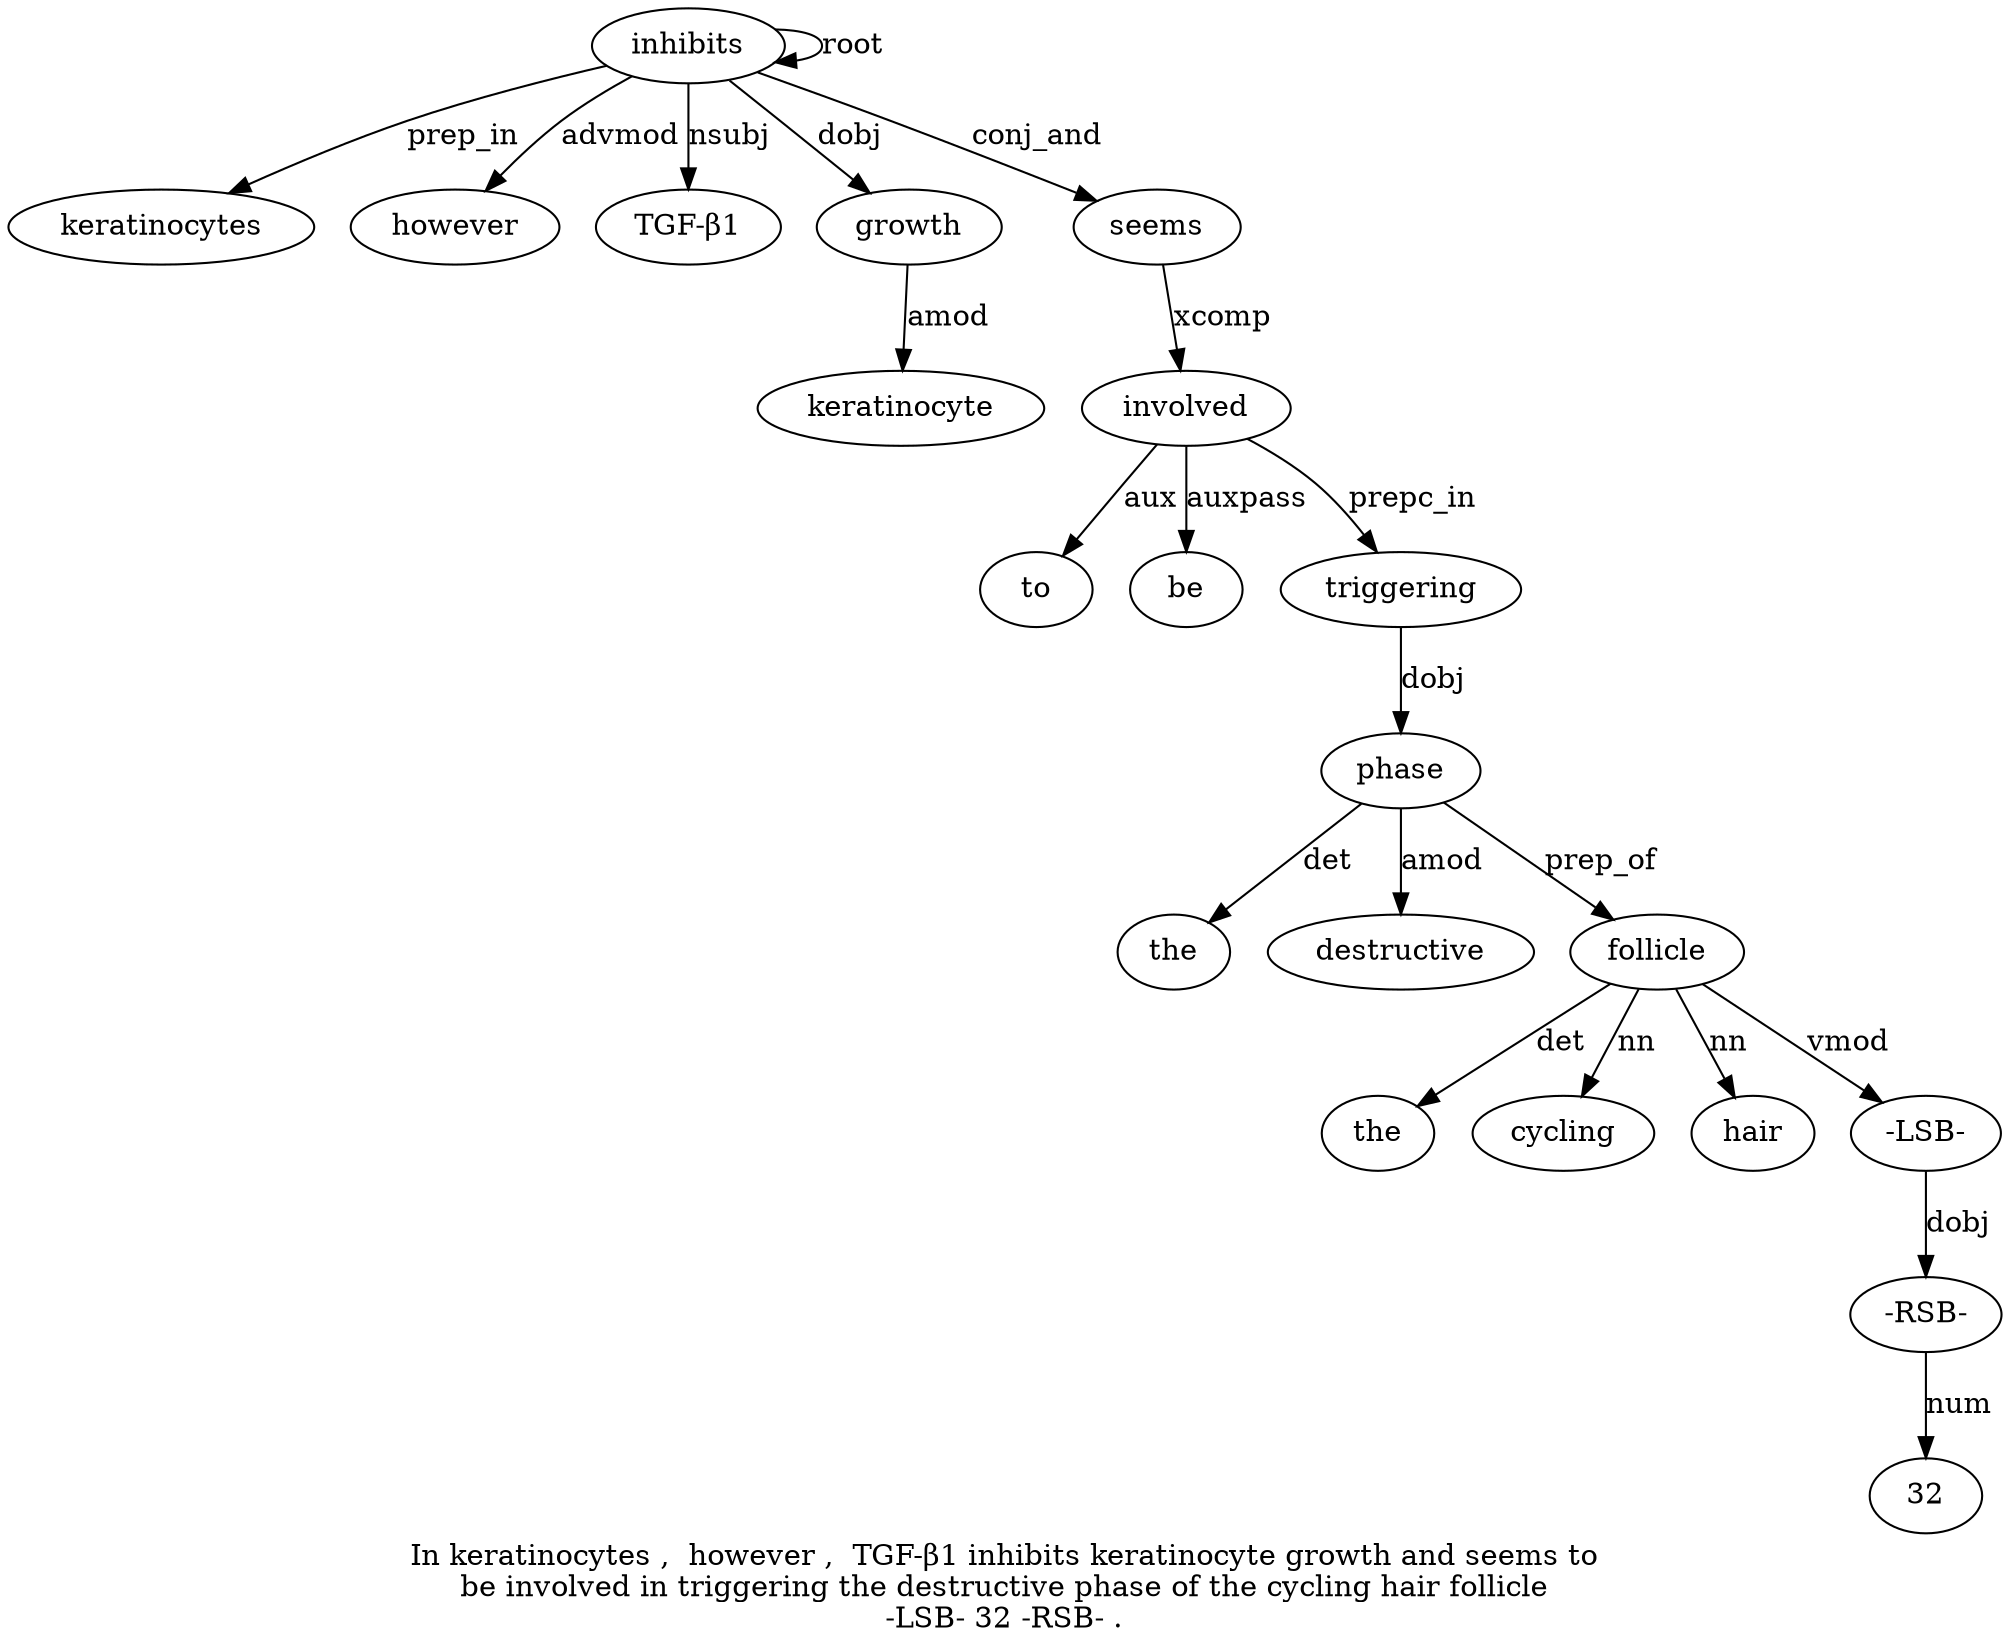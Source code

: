 digraph "In keratinocytes ,  however ,  TGF-β1 inhibits keratinocyte growth and seems to be involved in triggering the destructive phase of the cycling hair follicle -LSB- 32 -RSB- ." {
label="In keratinocytes ,  however ,  TGF-β1 inhibits keratinocyte growth and seems to
be involved in triggering the destructive phase of the cycling hair follicle
-LSB- 32 -RSB- .";
inhibits7 [style=filled, fillcolor=white, label=inhibits];
keratinocytes2 [style=filled, fillcolor=white, label=keratinocytes];
inhibits7 -> keratinocytes2  [label=prep_in];
however4 [style=filled, fillcolor=white, label=however];
inhibits7 -> however4  [label=advmod];
"TGF-β16" [style=filled, fillcolor=white, label="TGF-β1"];
inhibits7 -> "TGF-β16"  [label=nsubj];
inhibits7 -> inhibits7  [label=root];
growth9 [style=filled, fillcolor=white, label=growth];
keratinocyte8 [style=filled, fillcolor=white, label=keratinocyte];
growth9 -> keratinocyte8  [label=amod];
inhibits7 -> growth9  [label=dobj];
seems11 [style=filled, fillcolor=white, label=seems];
inhibits7 -> seems11  [label=conj_and];
involved14 [style=filled, fillcolor=white, label=involved];
to12 [style=filled, fillcolor=white, label=to];
involved14 -> to12  [label=aux];
be13 [style=filled, fillcolor=white, label=be];
involved14 -> be13  [label=auxpass];
seems11 -> involved14  [label=xcomp];
triggering16 [style=filled, fillcolor=white, label=triggering];
involved14 -> triggering16  [label=prepc_in];
phase19 [style=filled, fillcolor=white, label=phase];
the17 [style=filled, fillcolor=white, label=the];
phase19 -> the17  [label=det];
destructive18 [style=filled, fillcolor=white, label=destructive];
phase19 -> destructive18  [label=amod];
triggering16 -> phase19  [label=dobj];
follicle24 [style=filled, fillcolor=white, label=follicle];
the21 [style=filled, fillcolor=white, label=the];
follicle24 -> the21  [label=det];
cycling22 [style=filled, fillcolor=white, label=cycling];
follicle24 -> cycling22  [label=nn];
hair23 [style=filled, fillcolor=white, label=hair];
follicle24 -> hair23  [label=nn];
phase19 -> follicle24  [label=prep_of];
"-LSB-25" [style=filled, fillcolor=white, label="-LSB-"];
follicle24 -> "-LSB-25"  [label=vmod];
"-RSB-27" [style=filled, fillcolor=white, label="-RSB-"];
3226 [style=filled, fillcolor=white, label=32];
"-RSB-27" -> 3226  [label=num];
"-LSB-25" -> "-RSB-27"  [label=dobj];
}
